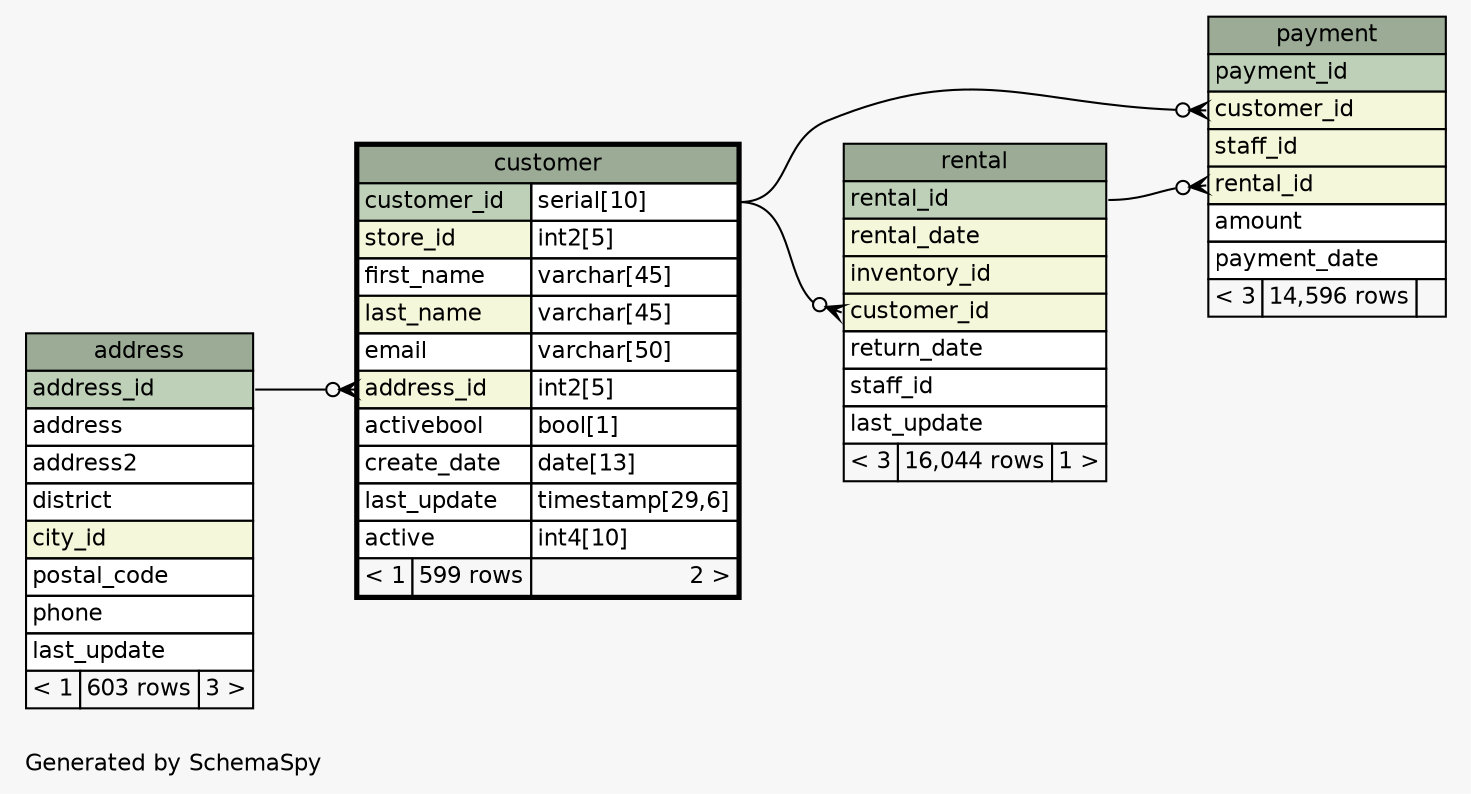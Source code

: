 // dot 2.40.1 on Linux 5.4.0-52-generic
// SchemaSpy rev 590
digraph "oneDegreeRelationshipsDiagram" {
  graph [
    rankdir="RL"
    bgcolor="#f7f7f7"
    label="\nGenerated by SchemaSpy"
    labeljust="l"
    nodesep="0.18"
    ranksep="0.46"
    fontname="Helvetica"
    fontsize="11"
  ];
  node [
    fontname="Helvetica"
    fontsize="11"
    shape="plaintext"
  ];
  edge [
    arrowsize="0.8"
  ];
  "customer":"address_id":w -> "address":"address_id":e [arrowhead=none dir=back arrowtail=crowodot];
  "payment":"customer_id":w -> "customer":"customer_id.type":e [arrowhead=none dir=back arrowtail=crowodot];
  "payment":"rental_id":w -> "rental":"rental_id":e [arrowhead=none dir=back arrowtail=crowodot];
  "rental":"customer_id":w -> "customer":"customer_id.type":e [arrowhead=none dir=back arrowtail=crowodot];
  "address" [
    label=<
    <TABLE BORDER="0" CELLBORDER="1" CELLSPACING="0" BGCOLOR="#ffffff">
      <TR><TD COLSPAN="3" BGCOLOR="#9bab96" ALIGN="CENTER">address</TD></TR>
      <TR><TD PORT="address_id" COLSPAN="3" BGCOLOR="#bed1b8" ALIGN="LEFT">address_id</TD></TR>
      <TR><TD PORT="address" COLSPAN="3" ALIGN="LEFT">address</TD></TR>
      <TR><TD PORT="address2" COLSPAN="3" ALIGN="LEFT">address2</TD></TR>
      <TR><TD PORT="district" COLSPAN="3" ALIGN="LEFT">district</TD></TR>
      <TR><TD PORT="city_id" COLSPAN="3" BGCOLOR="#f4f7da" ALIGN="LEFT">city_id</TD></TR>
      <TR><TD PORT="postal_code" COLSPAN="3" ALIGN="LEFT">postal_code</TD></TR>
      <TR><TD PORT="phone" COLSPAN="3" ALIGN="LEFT">phone</TD></TR>
      <TR><TD PORT="last_update" COLSPAN="3" ALIGN="LEFT">last_update</TD></TR>
      <TR><TD ALIGN="LEFT" BGCOLOR="#f7f7f7">&lt; 1</TD><TD ALIGN="RIGHT" BGCOLOR="#f7f7f7">603 rows</TD><TD ALIGN="RIGHT" BGCOLOR="#f7f7f7">3 &gt;</TD></TR>
    </TABLE>>
    URL="address.html"
    tooltip="address"
  ];
  "customer" [
    label=<
    <TABLE BORDER="2" CELLBORDER="1" CELLSPACING="0" BGCOLOR="#ffffff">
      <TR><TD COLSPAN="3" BGCOLOR="#9bab96" ALIGN="CENTER">customer</TD></TR>
      <TR><TD PORT="customer_id" COLSPAN="2" BGCOLOR="#bed1b8" ALIGN="LEFT">customer_id</TD><TD PORT="customer_id.type" ALIGN="LEFT">serial[10]</TD></TR>
      <TR><TD PORT="store_id" COLSPAN="2" BGCOLOR="#f4f7da" ALIGN="LEFT">store_id</TD><TD PORT="store_id.type" ALIGN="LEFT">int2[5]</TD></TR>
      <TR><TD PORT="first_name" COLSPAN="2" ALIGN="LEFT">first_name</TD><TD PORT="first_name.type" ALIGN="LEFT">varchar[45]</TD></TR>
      <TR><TD PORT="last_name" COLSPAN="2" BGCOLOR="#f4f7da" ALIGN="LEFT">last_name</TD><TD PORT="last_name.type" ALIGN="LEFT">varchar[45]</TD></TR>
      <TR><TD PORT="email" COLSPAN="2" ALIGN="LEFT">email</TD><TD PORT="email.type" ALIGN="LEFT">varchar[50]</TD></TR>
      <TR><TD PORT="address_id" COLSPAN="2" BGCOLOR="#f4f7da" ALIGN="LEFT">address_id</TD><TD PORT="address_id.type" ALIGN="LEFT">int2[5]</TD></TR>
      <TR><TD PORT="activebool" COLSPAN="2" ALIGN="LEFT">activebool</TD><TD PORT="activebool.type" ALIGN="LEFT">bool[1]</TD></TR>
      <TR><TD PORT="create_date" COLSPAN="2" ALIGN="LEFT">create_date</TD><TD PORT="create_date.type" ALIGN="LEFT">date[13]</TD></TR>
      <TR><TD PORT="last_update" COLSPAN="2" ALIGN="LEFT">last_update</TD><TD PORT="last_update.type" ALIGN="LEFT">timestamp[29,6]</TD></TR>
      <TR><TD PORT="active" COLSPAN="2" ALIGN="LEFT">active</TD><TD PORT="active.type" ALIGN="LEFT">int4[10]</TD></TR>
      <TR><TD ALIGN="LEFT" BGCOLOR="#f7f7f7">&lt; 1</TD><TD ALIGN="RIGHT" BGCOLOR="#f7f7f7">599 rows</TD><TD ALIGN="RIGHT" BGCOLOR="#f7f7f7">2 &gt;</TD></TR>
    </TABLE>>
    URL="customer.html"
    tooltip="customer"
  ];
  "payment" [
    label=<
    <TABLE BORDER="0" CELLBORDER="1" CELLSPACING="0" BGCOLOR="#ffffff">
      <TR><TD COLSPAN="3" BGCOLOR="#9bab96" ALIGN="CENTER">payment</TD></TR>
      <TR><TD PORT="payment_id" COLSPAN="3" BGCOLOR="#bed1b8" ALIGN="LEFT">payment_id</TD></TR>
      <TR><TD PORT="customer_id" COLSPAN="3" BGCOLOR="#f4f7da" ALIGN="LEFT">customer_id</TD></TR>
      <TR><TD PORT="staff_id" COLSPAN="3" BGCOLOR="#f4f7da" ALIGN="LEFT">staff_id</TD></TR>
      <TR><TD PORT="rental_id" COLSPAN="3" BGCOLOR="#f4f7da" ALIGN="LEFT">rental_id</TD></TR>
      <TR><TD PORT="amount" COLSPAN="3" ALIGN="LEFT">amount</TD></TR>
      <TR><TD PORT="payment_date" COLSPAN="3" ALIGN="LEFT">payment_date</TD></TR>
      <TR><TD ALIGN="LEFT" BGCOLOR="#f7f7f7">&lt; 3</TD><TD ALIGN="RIGHT" BGCOLOR="#f7f7f7">14,596 rows</TD><TD ALIGN="RIGHT" BGCOLOR="#f7f7f7">  </TD></TR>
    </TABLE>>
    URL="payment.html"
    tooltip="payment"
  ];
  "rental" [
    label=<
    <TABLE BORDER="0" CELLBORDER="1" CELLSPACING="0" BGCOLOR="#ffffff">
      <TR><TD COLSPAN="3" BGCOLOR="#9bab96" ALIGN="CENTER">rental</TD></TR>
      <TR><TD PORT="rental_id" COLSPAN="3" BGCOLOR="#bed1b8" ALIGN="LEFT">rental_id</TD></TR>
      <TR><TD PORT="rental_date" COLSPAN="3" BGCOLOR="#f4f7da" ALIGN="LEFT">rental_date</TD></TR>
      <TR><TD PORT="inventory_id" COLSPAN="3" BGCOLOR="#f4f7da" ALIGN="LEFT">inventory_id</TD></TR>
      <TR><TD PORT="customer_id" COLSPAN="3" BGCOLOR="#f4f7da" ALIGN="LEFT">customer_id</TD></TR>
      <TR><TD PORT="return_date" COLSPAN="3" ALIGN="LEFT">return_date</TD></TR>
      <TR><TD PORT="staff_id" COLSPAN="3" ALIGN="LEFT">staff_id</TD></TR>
      <TR><TD PORT="last_update" COLSPAN="3" ALIGN="LEFT">last_update</TD></TR>
      <TR><TD ALIGN="LEFT" BGCOLOR="#f7f7f7">&lt; 3</TD><TD ALIGN="RIGHT" BGCOLOR="#f7f7f7">16,044 rows</TD><TD ALIGN="RIGHT" BGCOLOR="#f7f7f7">1 &gt;</TD></TR>
    </TABLE>>
    URL="rental.html"
    tooltip="rental"
  ];
}
